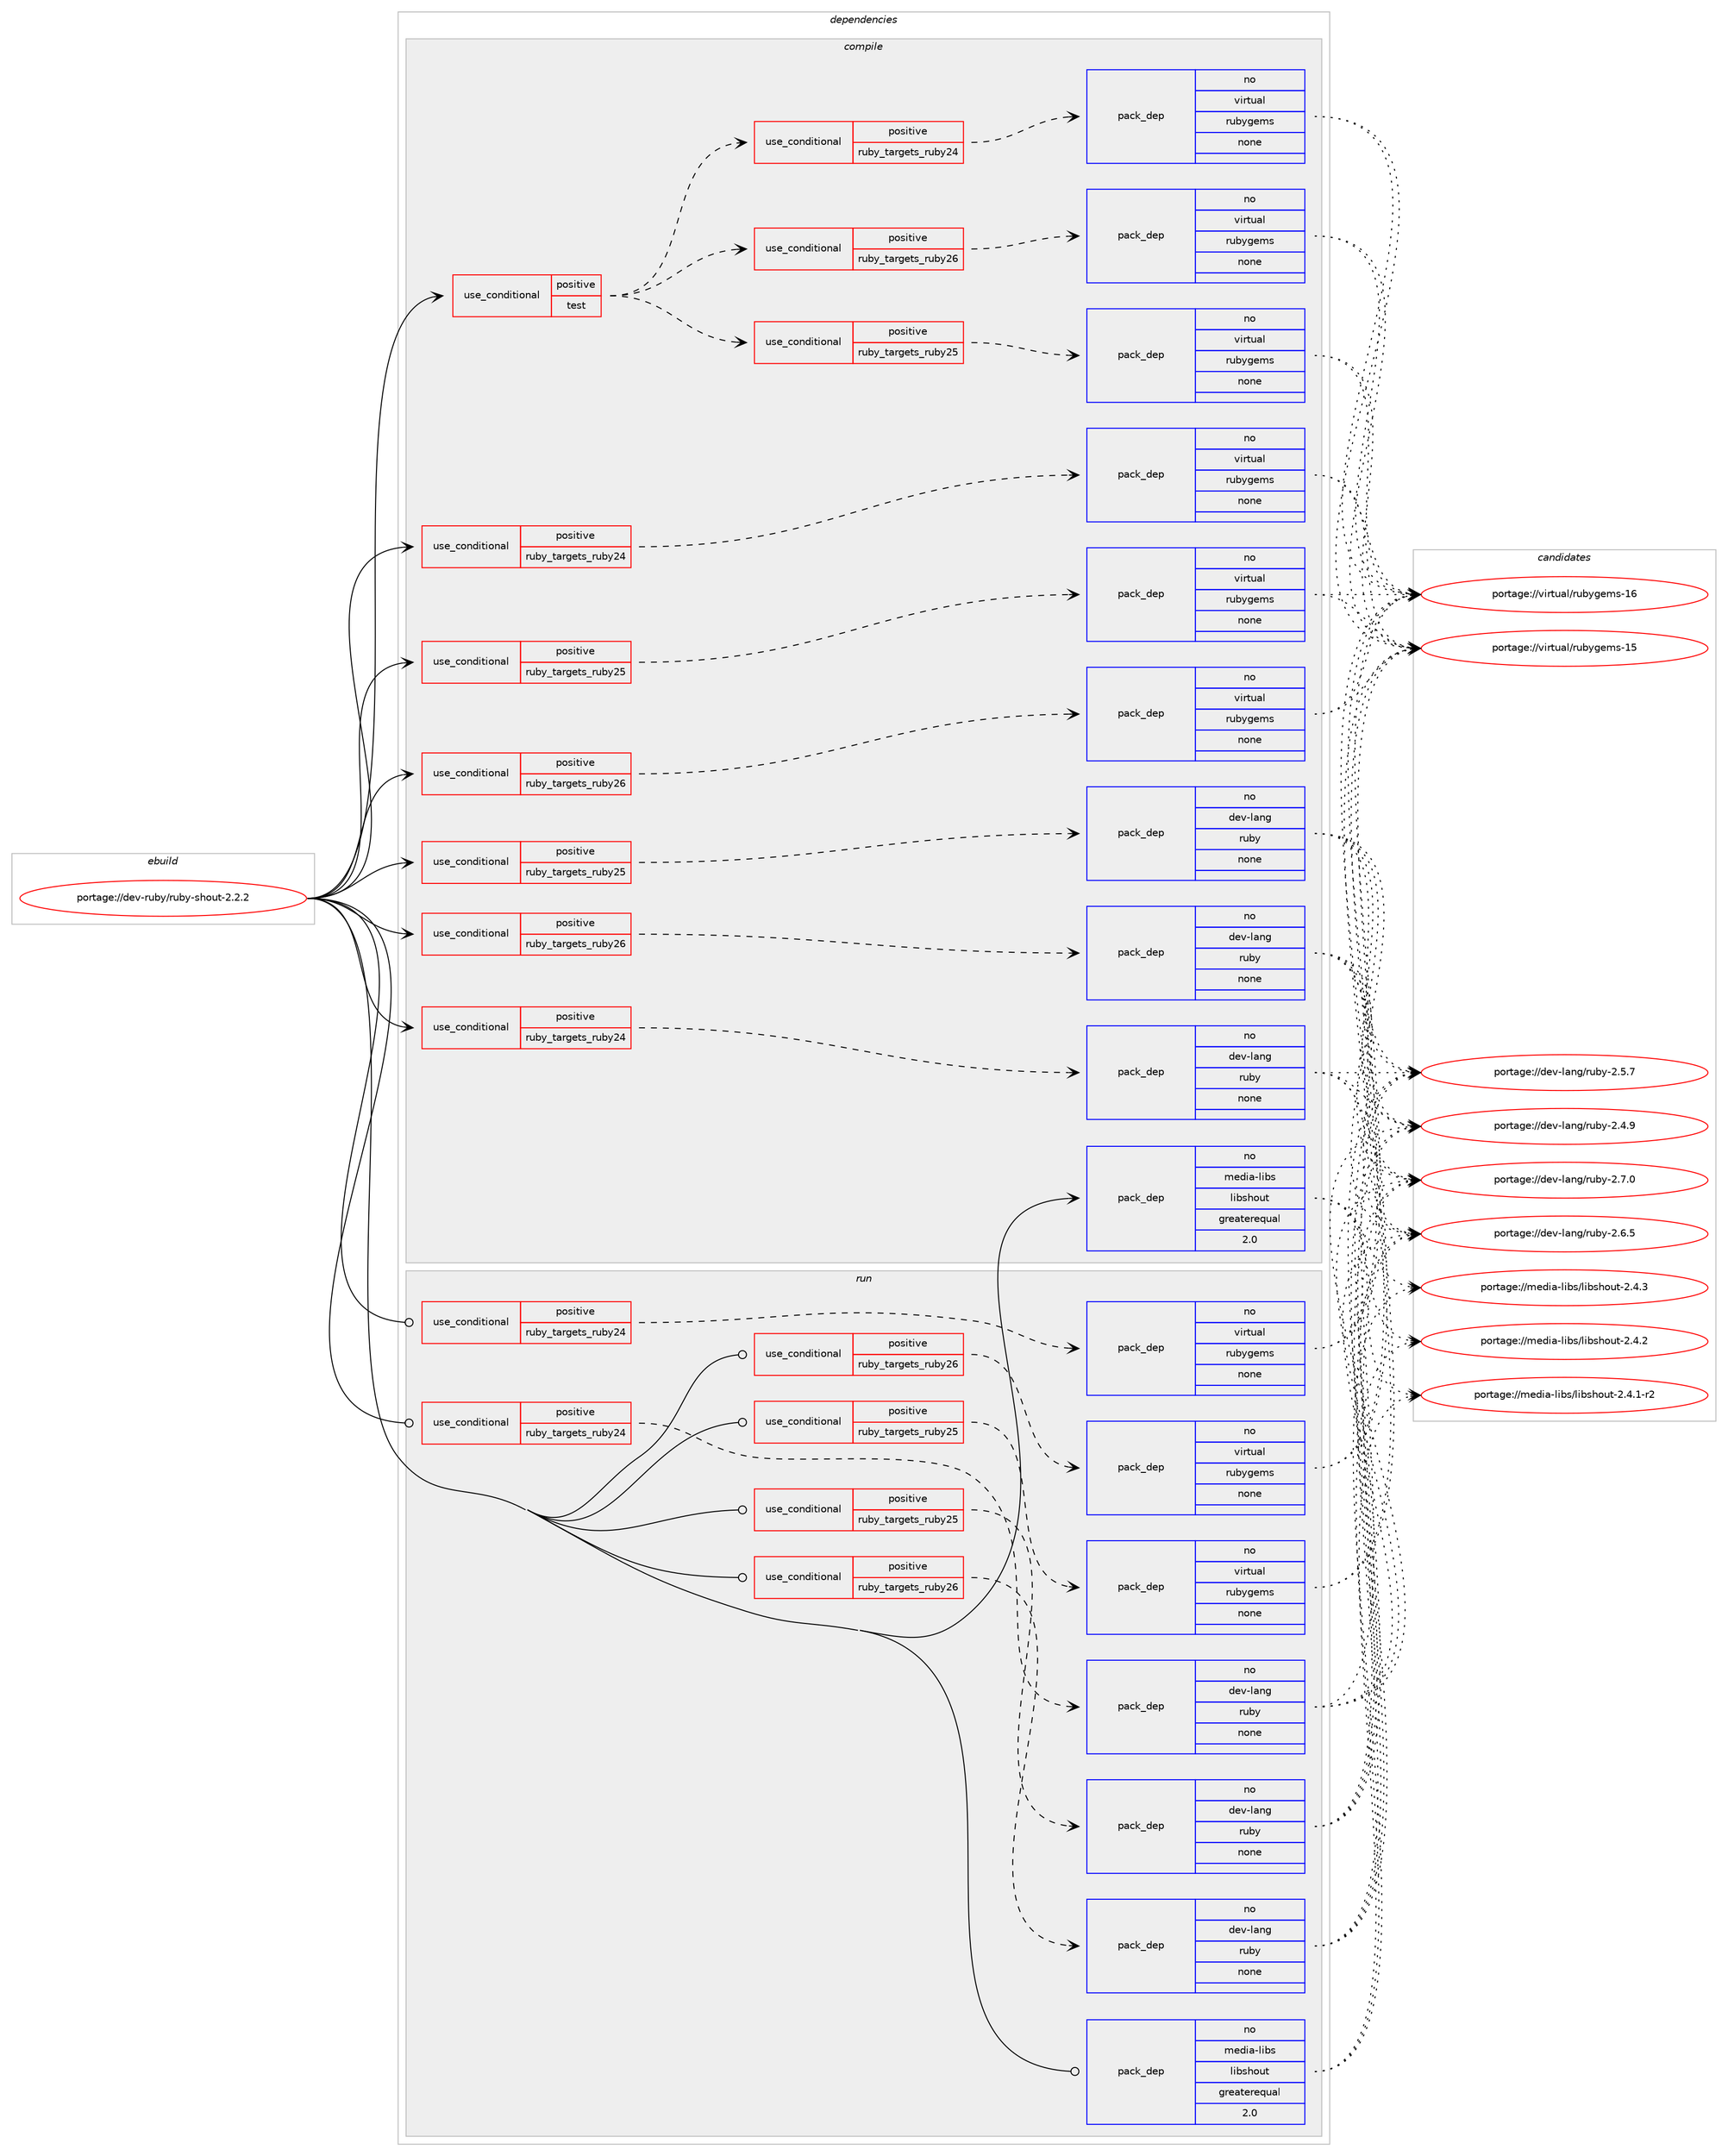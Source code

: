 digraph prolog {

# *************
# Graph options
# *************

newrank=true;
concentrate=true;
compound=true;
graph [rankdir=LR,fontname=Helvetica,fontsize=10,ranksep=1.5];#, ranksep=2.5, nodesep=0.2];
edge  [arrowhead=vee];
node  [fontname=Helvetica,fontsize=10];

# **********
# The ebuild
# **********

subgraph cluster_leftcol {
color=gray;
rank=same;
label=<<i>ebuild</i>>;
id [label="portage://dev-ruby/ruby-shout-2.2.2", color=red, width=4, href="../dev-ruby/ruby-shout-2.2.2.svg"];
}

# ****************
# The dependencies
# ****************

subgraph cluster_midcol {
color=gray;
label=<<i>dependencies</i>>;
subgraph cluster_compile {
fillcolor="#eeeeee";
style=filled;
label=<<i>compile</i>>;
subgraph cond70992 {
dependency323178 [label=<<TABLE BORDER="0" CELLBORDER="1" CELLSPACING="0" CELLPADDING="4"><TR><TD ROWSPAN="3" CELLPADDING="10">use_conditional</TD></TR><TR><TD>positive</TD></TR><TR><TD>ruby_targets_ruby24</TD></TR></TABLE>>, shape=none, color=red];
subgraph pack247439 {
dependency323179 [label=<<TABLE BORDER="0" CELLBORDER="1" CELLSPACING="0" CELLPADDING="4" WIDTH="220"><TR><TD ROWSPAN="6" CELLPADDING="30">pack_dep</TD></TR><TR><TD WIDTH="110">no</TD></TR><TR><TD>dev-lang</TD></TR><TR><TD>ruby</TD></TR><TR><TD>none</TD></TR><TR><TD></TD></TR></TABLE>>, shape=none, color=blue];
}
dependency323178:e -> dependency323179:w [weight=20,style="dashed",arrowhead="vee"];
}
id:e -> dependency323178:w [weight=20,style="solid",arrowhead="vee"];
subgraph cond70993 {
dependency323180 [label=<<TABLE BORDER="0" CELLBORDER="1" CELLSPACING="0" CELLPADDING="4"><TR><TD ROWSPAN="3" CELLPADDING="10">use_conditional</TD></TR><TR><TD>positive</TD></TR><TR><TD>ruby_targets_ruby24</TD></TR></TABLE>>, shape=none, color=red];
subgraph pack247440 {
dependency323181 [label=<<TABLE BORDER="0" CELLBORDER="1" CELLSPACING="0" CELLPADDING="4" WIDTH="220"><TR><TD ROWSPAN="6" CELLPADDING="30">pack_dep</TD></TR><TR><TD WIDTH="110">no</TD></TR><TR><TD>virtual</TD></TR><TR><TD>rubygems</TD></TR><TR><TD>none</TD></TR><TR><TD></TD></TR></TABLE>>, shape=none, color=blue];
}
dependency323180:e -> dependency323181:w [weight=20,style="dashed",arrowhead="vee"];
}
id:e -> dependency323180:w [weight=20,style="solid",arrowhead="vee"];
subgraph cond70994 {
dependency323182 [label=<<TABLE BORDER="0" CELLBORDER="1" CELLSPACING="0" CELLPADDING="4"><TR><TD ROWSPAN="3" CELLPADDING="10">use_conditional</TD></TR><TR><TD>positive</TD></TR><TR><TD>ruby_targets_ruby25</TD></TR></TABLE>>, shape=none, color=red];
subgraph pack247441 {
dependency323183 [label=<<TABLE BORDER="0" CELLBORDER="1" CELLSPACING="0" CELLPADDING="4" WIDTH="220"><TR><TD ROWSPAN="6" CELLPADDING="30">pack_dep</TD></TR><TR><TD WIDTH="110">no</TD></TR><TR><TD>dev-lang</TD></TR><TR><TD>ruby</TD></TR><TR><TD>none</TD></TR><TR><TD></TD></TR></TABLE>>, shape=none, color=blue];
}
dependency323182:e -> dependency323183:w [weight=20,style="dashed",arrowhead="vee"];
}
id:e -> dependency323182:w [weight=20,style="solid",arrowhead="vee"];
subgraph cond70995 {
dependency323184 [label=<<TABLE BORDER="0" CELLBORDER="1" CELLSPACING="0" CELLPADDING="4"><TR><TD ROWSPAN="3" CELLPADDING="10">use_conditional</TD></TR><TR><TD>positive</TD></TR><TR><TD>ruby_targets_ruby25</TD></TR></TABLE>>, shape=none, color=red];
subgraph pack247442 {
dependency323185 [label=<<TABLE BORDER="0" CELLBORDER="1" CELLSPACING="0" CELLPADDING="4" WIDTH="220"><TR><TD ROWSPAN="6" CELLPADDING="30">pack_dep</TD></TR><TR><TD WIDTH="110">no</TD></TR><TR><TD>virtual</TD></TR><TR><TD>rubygems</TD></TR><TR><TD>none</TD></TR><TR><TD></TD></TR></TABLE>>, shape=none, color=blue];
}
dependency323184:e -> dependency323185:w [weight=20,style="dashed",arrowhead="vee"];
}
id:e -> dependency323184:w [weight=20,style="solid",arrowhead="vee"];
subgraph cond70996 {
dependency323186 [label=<<TABLE BORDER="0" CELLBORDER="1" CELLSPACING="0" CELLPADDING="4"><TR><TD ROWSPAN="3" CELLPADDING="10">use_conditional</TD></TR><TR><TD>positive</TD></TR><TR><TD>ruby_targets_ruby26</TD></TR></TABLE>>, shape=none, color=red];
subgraph pack247443 {
dependency323187 [label=<<TABLE BORDER="0" CELLBORDER="1" CELLSPACING="0" CELLPADDING="4" WIDTH="220"><TR><TD ROWSPAN="6" CELLPADDING="30">pack_dep</TD></TR><TR><TD WIDTH="110">no</TD></TR><TR><TD>dev-lang</TD></TR><TR><TD>ruby</TD></TR><TR><TD>none</TD></TR><TR><TD></TD></TR></TABLE>>, shape=none, color=blue];
}
dependency323186:e -> dependency323187:w [weight=20,style="dashed",arrowhead="vee"];
}
id:e -> dependency323186:w [weight=20,style="solid",arrowhead="vee"];
subgraph cond70997 {
dependency323188 [label=<<TABLE BORDER="0" CELLBORDER="1" CELLSPACING="0" CELLPADDING="4"><TR><TD ROWSPAN="3" CELLPADDING="10">use_conditional</TD></TR><TR><TD>positive</TD></TR><TR><TD>ruby_targets_ruby26</TD></TR></TABLE>>, shape=none, color=red];
subgraph pack247444 {
dependency323189 [label=<<TABLE BORDER="0" CELLBORDER="1" CELLSPACING="0" CELLPADDING="4" WIDTH="220"><TR><TD ROWSPAN="6" CELLPADDING="30">pack_dep</TD></TR><TR><TD WIDTH="110">no</TD></TR><TR><TD>virtual</TD></TR><TR><TD>rubygems</TD></TR><TR><TD>none</TD></TR><TR><TD></TD></TR></TABLE>>, shape=none, color=blue];
}
dependency323188:e -> dependency323189:w [weight=20,style="dashed",arrowhead="vee"];
}
id:e -> dependency323188:w [weight=20,style="solid",arrowhead="vee"];
subgraph cond70998 {
dependency323190 [label=<<TABLE BORDER="0" CELLBORDER="1" CELLSPACING="0" CELLPADDING="4"><TR><TD ROWSPAN="3" CELLPADDING="10">use_conditional</TD></TR><TR><TD>positive</TD></TR><TR><TD>test</TD></TR></TABLE>>, shape=none, color=red];
subgraph cond70999 {
dependency323191 [label=<<TABLE BORDER="0" CELLBORDER="1" CELLSPACING="0" CELLPADDING="4"><TR><TD ROWSPAN="3" CELLPADDING="10">use_conditional</TD></TR><TR><TD>positive</TD></TR><TR><TD>ruby_targets_ruby24</TD></TR></TABLE>>, shape=none, color=red];
subgraph pack247445 {
dependency323192 [label=<<TABLE BORDER="0" CELLBORDER="1" CELLSPACING="0" CELLPADDING="4" WIDTH="220"><TR><TD ROWSPAN="6" CELLPADDING="30">pack_dep</TD></TR><TR><TD WIDTH="110">no</TD></TR><TR><TD>virtual</TD></TR><TR><TD>rubygems</TD></TR><TR><TD>none</TD></TR><TR><TD></TD></TR></TABLE>>, shape=none, color=blue];
}
dependency323191:e -> dependency323192:w [weight=20,style="dashed",arrowhead="vee"];
}
dependency323190:e -> dependency323191:w [weight=20,style="dashed",arrowhead="vee"];
subgraph cond71000 {
dependency323193 [label=<<TABLE BORDER="0" CELLBORDER="1" CELLSPACING="0" CELLPADDING="4"><TR><TD ROWSPAN="3" CELLPADDING="10">use_conditional</TD></TR><TR><TD>positive</TD></TR><TR><TD>ruby_targets_ruby25</TD></TR></TABLE>>, shape=none, color=red];
subgraph pack247446 {
dependency323194 [label=<<TABLE BORDER="0" CELLBORDER="1" CELLSPACING="0" CELLPADDING="4" WIDTH="220"><TR><TD ROWSPAN="6" CELLPADDING="30">pack_dep</TD></TR><TR><TD WIDTH="110">no</TD></TR><TR><TD>virtual</TD></TR><TR><TD>rubygems</TD></TR><TR><TD>none</TD></TR><TR><TD></TD></TR></TABLE>>, shape=none, color=blue];
}
dependency323193:e -> dependency323194:w [weight=20,style="dashed",arrowhead="vee"];
}
dependency323190:e -> dependency323193:w [weight=20,style="dashed",arrowhead="vee"];
subgraph cond71001 {
dependency323195 [label=<<TABLE BORDER="0" CELLBORDER="1" CELLSPACING="0" CELLPADDING="4"><TR><TD ROWSPAN="3" CELLPADDING="10">use_conditional</TD></TR><TR><TD>positive</TD></TR><TR><TD>ruby_targets_ruby26</TD></TR></TABLE>>, shape=none, color=red];
subgraph pack247447 {
dependency323196 [label=<<TABLE BORDER="0" CELLBORDER="1" CELLSPACING="0" CELLPADDING="4" WIDTH="220"><TR><TD ROWSPAN="6" CELLPADDING="30">pack_dep</TD></TR><TR><TD WIDTH="110">no</TD></TR><TR><TD>virtual</TD></TR><TR><TD>rubygems</TD></TR><TR><TD>none</TD></TR><TR><TD></TD></TR></TABLE>>, shape=none, color=blue];
}
dependency323195:e -> dependency323196:w [weight=20,style="dashed",arrowhead="vee"];
}
dependency323190:e -> dependency323195:w [weight=20,style="dashed",arrowhead="vee"];
}
id:e -> dependency323190:w [weight=20,style="solid",arrowhead="vee"];
subgraph pack247448 {
dependency323197 [label=<<TABLE BORDER="0" CELLBORDER="1" CELLSPACING="0" CELLPADDING="4" WIDTH="220"><TR><TD ROWSPAN="6" CELLPADDING="30">pack_dep</TD></TR><TR><TD WIDTH="110">no</TD></TR><TR><TD>media-libs</TD></TR><TR><TD>libshout</TD></TR><TR><TD>greaterequal</TD></TR><TR><TD>2.0</TD></TR></TABLE>>, shape=none, color=blue];
}
id:e -> dependency323197:w [weight=20,style="solid",arrowhead="vee"];
}
subgraph cluster_compileandrun {
fillcolor="#eeeeee";
style=filled;
label=<<i>compile and run</i>>;
}
subgraph cluster_run {
fillcolor="#eeeeee";
style=filled;
label=<<i>run</i>>;
subgraph cond71002 {
dependency323198 [label=<<TABLE BORDER="0" CELLBORDER="1" CELLSPACING="0" CELLPADDING="4"><TR><TD ROWSPAN="3" CELLPADDING="10">use_conditional</TD></TR><TR><TD>positive</TD></TR><TR><TD>ruby_targets_ruby24</TD></TR></TABLE>>, shape=none, color=red];
subgraph pack247449 {
dependency323199 [label=<<TABLE BORDER="0" CELLBORDER="1" CELLSPACING="0" CELLPADDING="4" WIDTH="220"><TR><TD ROWSPAN="6" CELLPADDING="30">pack_dep</TD></TR><TR><TD WIDTH="110">no</TD></TR><TR><TD>dev-lang</TD></TR><TR><TD>ruby</TD></TR><TR><TD>none</TD></TR><TR><TD></TD></TR></TABLE>>, shape=none, color=blue];
}
dependency323198:e -> dependency323199:w [weight=20,style="dashed",arrowhead="vee"];
}
id:e -> dependency323198:w [weight=20,style="solid",arrowhead="odot"];
subgraph cond71003 {
dependency323200 [label=<<TABLE BORDER="0" CELLBORDER="1" CELLSPACING="0" CELLPADDING="4"><TR><TD ROWSPAN="3" CELLPADDING="10">use_conditional</TD></TR><TR><TD>positive</TD></TR><TR><TD>ruby_targets_ruby24</TD></TR></TABLE>>, shape=none, color=red];
subgraph pack247450 {
dependency323201 [label=<<TABLE BORDER="0" CELLBORDER="1" CELLSPACING="0" CELLPADDING="4" WIDTH="220"><TR><TD ROWSPAN="6" CELLPADDING="30">pack_dep</TD></TR><TR><TD WIDTH="110">no</TD></TR><TR><TD>virtual</TD></TR><TR><TD>rubygems</TD></TR><TR><TD>none</TD></TR><TR><TD></TD></TR></TABLE>>, shape=none, color=blue];
}
dependency323200:e -> dependency323201:w [weight=20,style="dashed",arrowhead="vee"];
}
id:e -> dependency323200:w [weight=20,style="solid",arrowhead="odot"];
subgraph cond71004 {
dependency323202 [label=<<TABLE BORDER="0" CELLBORDER="1" CELLSPACING="0" CELLPADDING="4"><TR><TD ROWSPAN="3" CELLPADDING="10">use_conditional</TD></TR><TR><TD>positive</TD></TR><TR><TD>ruby_targets_ruby25</TD></TR></TABLE>>, shape=none, color=red];
subgraph pack247451 {
dependency323203 [label=<<TABLE BORDER="0" CELLBORDER="1" CELLSPACING="0" CELLPADDING="4" WIDTH="220"><TR><TD ROWSPAN="6" CELLPADDING="30">pack_dep</TD></TR><TR><TD WIDTH="110">no</TD></TR><TR><TD>dev-lang</TD></TR><TR><TD>ruby</TD></TR><TR><TD>none</TD></TR><TR><TD></TD></TR></TABLE>>, shape=none, color=blue];
}
dependency323202:e -> dependency323203:w [weight=20,style="dashed",arrowhead="vee"];
}
id:e -> dependency323202:w [weight=20,style="solid",arrowhead="odot"];
subgraph cond71005 {
dependency323204 [label=<<TABLE BORDER="0" CELLBORDER="1" CELLSPACING="0" CELLPADDING="4"><TR><TD ROWSPAN="3" CELLPADDING="10">use_conditional</TD></TR><TR><TD>positive</TD></TR><TR><TD>ruby_targets_ruby25</TD></TR></TABLE>>, shape=none, color=red];
subgraph pack247452 {
dependency323205 [label=<<TABLE BORDER="0" CELLBORDER="1" CELLSPACING="0" CELLPADDING="4" WIDTH="220"><TR><TD ROWSPAN="6" CELLPADDING="30">pack_dep</TD></TR><TR><TD WIDTH="110">no</TD></TR><TR><TD>virtual</TD></TR><TR><TD>rubygems</TD></TR><TR><TD>none</TD></TR><TR><TD></TD></TR></TABLE>>, shape=none, color=blue];
}
dependency323204:e -> dependency323205:w [weight=20,style="dashed",arrowhead="vee"];
}
id:e -> dependency323204:w [weight=20,style="solid",arrowhead="odot"];
subgraph cond71006 {
dependency323206 [label=<<TABLE BORDER="0" CELLBORDER="1" CELLSPACING="0" CELLPADDING="4"><TR><TD ROWSPAN="3" CELLPADDING="10">use_conditional</TD></TR><TR><TD>positive</TD></TR><TR><TD>ruby_targets_ruby26</TD></TR></TABLE>>, shape=none, color=red];
subgraph pack247453 {
dependency323207 [label=<<TABLE BORDER="0" CELLBORDER="1" CELLSPACING="0" CELLPADDING="4" WIDTH="220"><TR><TD ROWSPAN="6" CELLPADDING="30">pack_dep</TD></TR><TR><TD WIDTH="110">no</TD></TR><TR><TD>dev-lang</TD></TR><TR><TD>ruby</TD></TR><TR><TD>none</TD></TR><TR><TD></TD></TR></TABLE>>, shape=none, color=blue];
}
dependency323206:e -> dependency323207:w [weight=20,style="dashed",arrowhead="vee"];
}
id:e -> dependency323206:w [weight=20,style="solid",arrowhead="odot"];
subgraph cond71007 {
dependency323208 [label=<<TABLE BORDER="0" CELLBORDER="1" CELLSPACING="0" CELLPADDING="4"><TR><TD ROWSPAN="3" CELLPADDING="10">use_conditional</TD></TR><TR><TD>positive</TD></TR><TR><TD>ruby_targets_ruby26</TD></TR></TABLE>>, shape=none, color=red];
subgraph pack247454 {
dependency323209 [label=<<TABLE BORDER="0" CELLBORDER="1" CELLSPACING="0" CELLPADDING="4" WIDTH="220"><TR><TD ROWSPAN="6" CELLPADDING="30">pack_dep</TD></TR><TR><TD WIDTH="110">no</TD></TR><TR><TD>virtual</TD></TR><TR><TD>rubygems</TD></TR><TR><TD>none</TD></TR><TR><TD></TD></TR></TABLE>>, shape=none, color=blue];
}
dependency323208:e -> dependency323209:w [weight=20,style="dashed",arrowhead="vee"];
}
id:e -> dependency323208:w [weight=20,style="solid",arrowhead="odot"];
subgraph pack247455 {
dependency323210 [label=<<TABLE BORDER="0" CELLBORDER="1" CELLSPACING="0" CELLPADDING="4" WIDTH="220"><TR><TD ROWSPAN="6" CELLPADDING="30">pack_dep</TD></TR><TR><TD WIDTH="110">no</TD></TR><TR><TD>media-libs</TD></TR><TR><TD>libshout</TD></TR><TR><TD>greaterequal</TD></TR><TR><TD>2.0</TD></TR></TABLE>>, shape=none, color=blue];
}
id:e -> dependency323210:w [weight=20,style="solid",arrowhead="odot"];
}
}

# **************
# The candidates
# **************

subgraph cluster_choices {
rank=same;
color=gray;
label=<<i>candidates</i>>;

subgraph choice247439 {
color=black;
nodesep=1;
choice10010111845108971101034711411798121455046554648 [label="portage://dev-lang/ruby-2.7.0", color=red, width=4,href="../dev-lang/ruby-2.7.0.svg"];
choice10010111845108971101034711411798121455046544653 [label="portage://dev-lang/ruby-2.6.5", color=red, width=4,href="../dev-lang/ruby-2.6.5.svg"];
choice10010111845108971101034711411798121455046534655 [label="portage://dev-lang/ruby-2.5.7", color=red, width=4,href="../dev-lang/ruby-2.5.7.svg"];
choice10010111845108971101034711411798121455046524657 [label="portage://dev-lang/ruby-2.4.9", color=red, width=4,href="../dev-lang/ruby-2.4.9.svg"];
dependency323179:e -> choice10010111845108971101034711411798121455046554648:w [style=dotted,weight="100"];
dependency323179:e -> choice10010111845108971101034711411798121455046544653:w [style=dotted,weight="100"];
dependency323179:e -> choice10010111845108971101034711411798121455046534655:w [style=dotted,weight="100"];
dependency323179:e -> choice10010111845108971101034711411798121455046524657:w [style=dotted,weight="100"];
}
subgraph choice247440 {
color=black;
nodesep=1;
choice118105114116117971084711411798121103101109115454954 [label="portage://virtual/rubygems-16", color=red, width=4,href="../virtual/rubygems-16.svg"];
choice118105114116117971084711411798121103101109115454953 [label="portage://virtual/rubygems-15", color=red, width=4,href="../virtual/rubygems-15.svg"];
dependency323181:e -> choice118105114116117971084711411798121103101109115454954:w [style=dotted,weight="100"];
dependency323181:e -> choice118105114116117971084711411798121103101109115454953:w [style=dotted,weight="100"];
}
subgraph choice247441 {
color=black;
nodesep=1;
choice10010111845108971101034711411798121455046554648 [label="portage://dev-lang/ruby-2.7.0", color=red, width=4,href="../dev-lang/ruby-2.7.0.svg"];
choice10010111845108971101034711411798121455046544653 [label="portage://dev-lang/ruby-2.6.5", color=red, width=4,href="../dev-lang/ruby-2.6.5.svg"];
choice10010111845108971101034711411798121455046534655 [label="portage://dev-lang/ruby-2.5.7", color=red, width=4,href="../dev-lang/ruby-2.5.7.svg"];
choice10010111845108971101034711411798121455046524657 [label="portage://dev-lang/ruby-2.4.9", color=red, width=4,href="../dev-lang/ruby-2.4.9.svg"];
dependency323183:e -> choice10010111845108971101034711411798121455046554648:w [style=dotted,weight="100"];
dependency323183:e -> choice10010111845108971101034711411798121455046544653:w [style=dotted,weight="100"];
dependency323183:e -> choice10010111845108971101034711411798121455046534655:w [style=dotted,weight="100"];
dependency323183:e -> choice10010111845108971101034711411798121455046524657:w [style=dotted,weight="100"];
}
subgraph choice247442 {
color=black;
nodesep=1;
choice118105114116117971084711411798121103101109115454954 [label="portage://virtual/rubygems-16", color=red, width=4,href="../virtual/rubygems-16.svg"];
choice118105114116117971084711411798121103101109115454953 [label="portage://virtual/rubygems-15", color=red, width=4,href="../virtual/rubygems-15.svg"];
dependency323185:e -> choice118105114116117971084711411798121103101109115454954:w [style=dotted,weight="100"];
dependency323185:e -> choice118105114116117971084711411798121103101109115454953:w [style=dotted,weight="100"];
}
subgraph choice247443 {
color=black;
nodesep=1;
choice10010111845108971101034711411798121455046554648 [label="portage://dev-lang/ruby-2.7.0", color=red, width=4,href="../dev-lang/ruby-2.7.0.svg"];
choice10010111845108971101034711411798121455046544653 [label="portage://dev-lang/ruby-2.6.5", color=red, width=4,href="../dev-lang/ruby-2.6.5.svg"];
choice10010111845108971101034711411798121455046534655 [label="portage://dev-lang/ruby-2.5.7", color=red, width=4,href="../dev-lang/ruby-2.5.7.svg"];
choice10010111845108971101034711411798121455046524657 [label="portage://dev-lang/ruby-2.4.9", color=red, width=4,href="../dev-lang/ruby-2.4.9.svg"];
dependency323187:e -> choice10010111845108971101034711411798121455046554648:w [style=dotted,weight="100"];
dependency323187:e -> choice10010111845108971101034711411798121455046544653:w [style=dotted,weight="100"];
dependency323187:e -> choice10010111845108971101034711411798121455046534655:w [style=dotted,weight="100"];
dependency323187:e -> choice10010111845108971101034711411798121455046524657:w [style=dotted,weight="100"];
}
subgraph choice247444 {
color=black;
nodesep=1;
choice118105114116117971084711411798121103101109115454954 [label="portage://virtual/rubygems-16", color=red, width=4,href="../virtual/rubygems-16.svg"];
choice118105114116117971084711411798121103101109115454953 [label="portage://virtual/rubygems-15", color=red, width=4,href="../virtual/rubygems-15.svg"];
dependency323189:e -> choice118105114116117971084711411798121103101109115454954:w [style=dotted,weight="100"];
dependency323189:e -> choice118105114116117971084711411798121103101109115454953:w [style=dotted,weight="100"];
}
subgraph choice247445 {
color=black;
nodesep=1;
choice118105114116117971084711411798121103101109115454954 [label="portage://virtual/rubygems-16", color=red, width=4,href="../virtual/rubygems-16.svg"];
choice118105114116117971084711411798121103101109115454953 [label="portage://virtual/rubygems-15", color=red, width=4,href="../virtual/rubygems-15.svg"];
dependency323192:e -> choice118105114116117971084711411798121103101109115454954:w [style=dotted,weight="100"];
dependency323192:e -> choice118105114116117971084711411798121103101109115454953:w [style=dotted,weight="100"];
}
subgraph choice247446 {
color=black;
nodesep=1;
choice118105114116117971084711411798121103101109115454954 [label="portage://virtual/rubygems-16", color=red, width=4,href="../virtual/rubygems-16.svg"];
choice118105114116117971084711411798121103101109115454953 [label="portage://virtual/rubygems-15", color=red, width=4,href="../virtual/rubygems-15.svg"];
dependency323194:e -> choice118105114116117971084711411798121103101109115454954:w [style=dotted,weight="100"];
dependency323194:e -> choice118105114116117971084711411798121103101109115454953:w [style=dotted,weight="100"];
}
subgraph choice247447 {
color=black;
nodesep=1;
choice118105114116117971084711411798121103101109115454954 [label="portage://virtual/rubygems-16", color=red, width=4,href="../virtual/rubygems-16.svg"];
choice118105114116117971084711411798121103101109115454953 [label="portage://virtual/rubygems-15", color=red, width=4,href="../virtual/rubygems-15.svg"];
dependency323196:e -> choice118105114116117971084711411798121103101109115454954:w [style=dotted,weight="100"];
dependency323196:e -> choice118105114116117971084711411798121103101109115454953:w [style=dotted,weight="100"];
}
subgraph choice247448 {
color=black;
nodesep=1;
choice1091011001059745108105981154710810598115104111117116455046524651 [label="portage://media-libs/libshout-2.4.3", color=red, width=4,href="../media-libs/libshout-2.4.3.svg"];
choice1091011001059745108105981154710810598115104111117116455046524650 [label="portage://media-libs/libshout-2.4.2", color=red, width=4,href="../media-libs/libshout-2.4.2.svg"];
choice10910110010597451081059811547108105981151041111171164550465246494511450 [label="portage://media-libs/libshout-2.4.1-r2", color=red, width=4,href="../media-libs/libshout-2.4.1-r2.svg"];
dependency323197:e -> choice1091011001059745108105981154710810598115104111117116455046524651:w [style=dotted,weight="100"];
dependency323197:e -> choice1091011001059745108105981154710810598115104111117116455046524650:w [style=dotted,weight="100"];
dependency323197:e -> choice10910110010597451081059811547108105981151041111171164550465246494511450:w [style=dotted,weight="100"];
}
subgraph choice247449 {
color=black;
nodesep=1;
choice10010111845108971101034711411798121455046554648 [label="portage://dev-lang/ruby-2.7.0", color=red, width=4,href="../dev-lang/ruby-2.7.0.svg"];
choice10010111845108971101034711411798121455046544653 [label="portage://dev-lang/ruby-2.6.5", color=red, width=4,href="../dev-lang/ruby-2.6.5.svg"];
choice10010111845108971101034711411798121455046534655 [label="portage://dev-lang/ruby-2.5.7", color=red, width=4,href="../dev-lang/ruby-2.5.7.svg"];
choice10010111845108971101034711411798121455046524657 [label="portage://dev-lang/ruby-2.4.9", color=red, width=4,href="../dev-lang/ruby-2.4.9.svg"];
dependency323199:e -> choice10010111845108971101034711411798121455046554648:w [style=dotted,weight="100"];
dependency323199:e -> choice10010111845108971101034711411798121455046544653:w [style=dotted,weight="100"];
dependency323199:e -> choice10010111845108971101034711411798121455046534655:w [style=dotted,weight="100"];
dependency323199:e -> choice10010111845108971101034711411798121455046524657:w [style=dotted,weight="100"];
}
subgraph choice247450 {
color=black;
nodesep=1;
choice118105114116117971084711411798121103101109115454954 [label="portage://virtual/rubygems-16", color=red, width=4,href="../virtual/rubygems-16.svg"];
choice118105114116117971084711411798121103101109115454953 [label="portage://virtual/rubygems-15", color=red, width=4,href="../virtual/rubygems-15.svg"];
dependency323201:e -> choice118105114116117971084711411798121103101109115454954:w [style=dotted,weight="100"];
dependency323201:e -> choice118105114116117971084711411798121103101109115454953:w [style=dotted,weight="100"];
}
subgraph choice247451 {
color=black;
nodesep=1;
choice10010111845108971101034711411798121455046554648 [label="portage://dev-lang/ruby-2.7.0", color=red, width=4,href="../dev-lang/ruby-2.7.0.svg"];
choice10010111845108971101034711411798121455046544653 [label="portage://dev-lang/ruby-2.6.5", color=red, width=4,href="../dev-lang/ruby-2.6.5.svg"];
choice10010111845108971101034711411798121455046534655 [label="portage://dev-lang/ruby-2.5.7", color=red, width=4,href="../dev-lang/ruby-2.5.7.svg"];
choice10010111845108971101034711411798121455046524657 [label="portage://dev-lang/ruby-2.4.9", color=red, width=4,href="../dev-lang/ruby-2.4.9.svg"];
dependency323203:e -> choice10010111845108971101034711411798121455046554648:w [style=dotted,weight="100"];
dependency323203:e -> choice10010111845108971101034711411798121455046544653:w [style=dotted,weight="100"];
dependency323203:e -> choice10010111845108971101034711411798121455046534655:w [style=dotted,weight="100"];
dependency323203:e -> choice10010111845108971101034711411798121455046524657:w [style=dotted,weight="100"];
}
subgraph choice247452 {
color=black;
nodesep=1;
choice118105114116117971084711411798121103101109115454954 [label="portage://virtual/rubygems-16", color=red, width=4,href="../virtual/rubygems-16.svg"];
choice118105114116117971084711411798121103101109115454953 [label="portage://virtual/rubygems-15", color=red, width=4,href="../virtual/rubygems-15.svg"];
dependency323205:e -> choice118105114116117971084711411798121103101109115454954:w [style=dotted,weight="100"];
dependency323205:e -> choice118105114116117971084711411798121103101109115454953:w [style=dotted,weight="100"];
}
subgraph choice247453 {
color=black;
nodesep=1;
choice10010111845108971101034711411798121455046554648 [label="portage://dev-lang/ruby-2.7.0", color=red, width=4,href="../dev-lang/ruby-2.7.0.svg"];
choice10010111845108971101034711411798121455046544653 [label="portage://dev-lang/ruby-2.6.5", color=red, width=4,href="../dev-lang/ruby-2.6.5.svg"];
choice10010111845108971101034711411798121455046534655 [label="portage://dev-lang/ruby-2.5.7", color=red, width=4,href="../dev-lang/ruby-2.5.7.svg"];
choice10010111845108971101034711411798121455046524657 [label="portage://dev-lang/ruby-2.4.9", color=red, width=4,href="../dev-lang/ruby-2.4.9.svg"];
dependency323207:e -> choice10010111845108971101034711411798121455046554648:w [style=dotted,weight="100"];
dependency323207:e -> choice10010111845108971101034711411798121455046544653:w [style=dotted,weight="100"];
dependency323207:e -> choice10010111845108971101034711411798121455046534655:w [style=dotted,weight="100"];
dependency323207:e -> choice10010111845108971101034711411798121455046524657:w [style=dotted,weight="100"];
}
subgraph choice247454 {
color=black;
nodesep=1;
choice118105114116117971084711411798121103101109115454954 [label="portage://virtual/rubygems-16", color=red, width=4,href="../virtual/rubygems-16.svg"];
choice118105114116117971084711411798121103101109115454953 [label="portage://virtual/rubygems-15", color=red, width=4,href="../virtual/rubygems-15.svg"];
dependency323209:e -> choice118105114116117971084711411798121103101109115454954:w [style=dotted,weight="100"];
dependency323209:e -> choice118105114116117971084711411798121103101109115454953:w [style=dotted,weight="100"];
}
subgraph choice247455 {
color=black;
nodesep=1;
choice1091011001059745108105981154710810598115104111117116455046524651 [label="portage://media-libs/libshout-2.4.3", color=red, width=4,href="../media-libs/libshout-2.4.3.svg"];
choice1091011001059745108105981154710810598115104111117116455046524650 [label="portage://media-libs/libshout-2.4.2", color=red, width=4,href="../media-libs/libshout-2.4.2.svg"];
choice10910110010597451081059811547108105981151041111171164550465246494511450 [label="portage://media-libs/libshout-2.4.1-r2", color=red, width=4,href="../media-libs/libshout-2.4.1-r2.svg"];
dependency323210:e -> choice1091011001059745108105981154710810598115104111117116455046524651:w [style=dotted,weight="100"];
dependency323210:e -> choice1091011001059745108105981154710810598115104111117116455046524650:w [style=dotted,weight="100"];
dependency323210:e -> choice10910110010597451081059811547108105981151041111171164550465246494511450:w [style=dotted,weight="100"];
}
}

}
